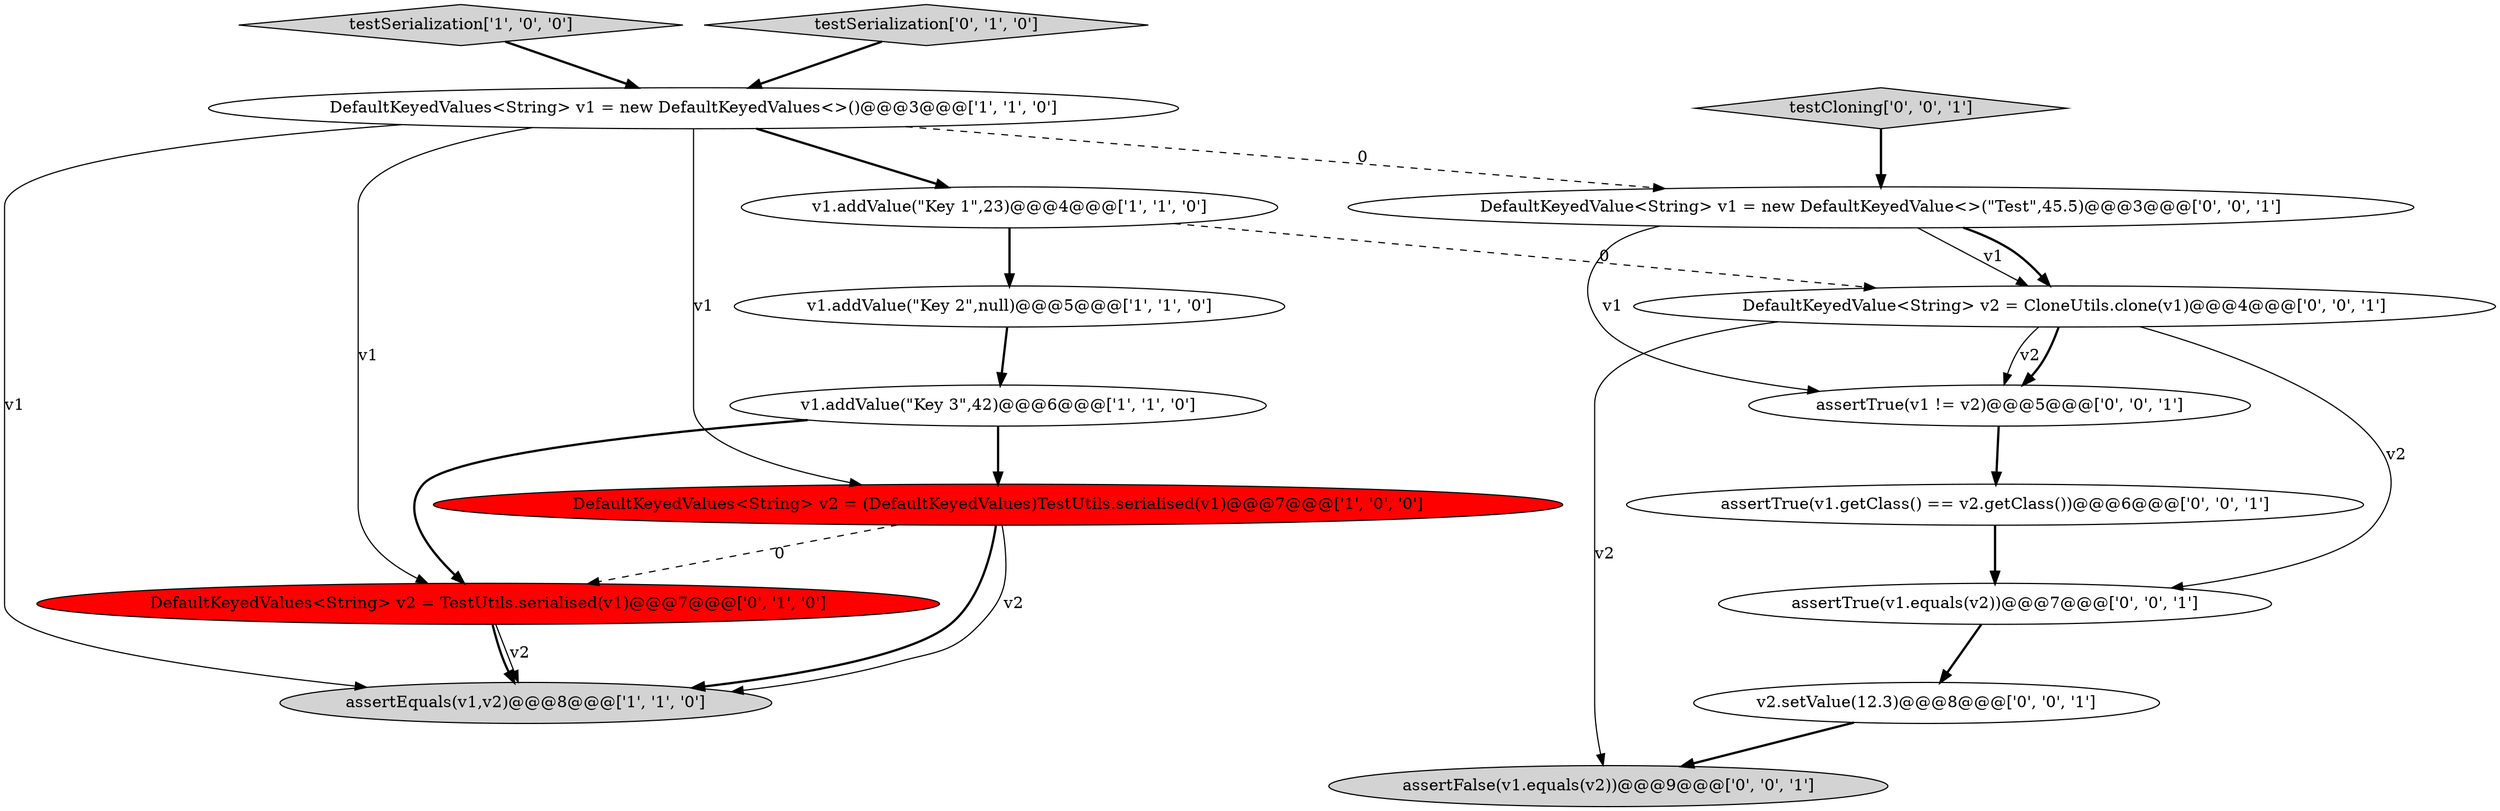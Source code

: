 digraph {
5 [style = filled, label = "v1.addValue(\"Key 3\",42)@@@6@@@['1', '1', '0']", fillcolor = white, shape = ellipse image = "AAA0AAABBB1BBB"];
12 [style = filled, label = "DefaultKeyedValue<String> v2 = CloneUtils.clone(v1)@@@4@@@['0', '0', '1']", fillcolor = white, shape = ellipse image = "AAA0AAABBB3BBB"];
3 [style = filled, label = "testSerialization['1', '0', '0']", fillcolor = lightgray, shape = diamond image = "AAA0AAABBB1BBB"];
8 [style = filled, label = "DefaultKeyedValues<String> v2 = TestUtils.serialised(v1)@@@7@@@['0', '1', '0']", fillcolor = red, shape = ellipse image = "AAA1AAABBB2BBB"];
7 [style = filled, label = "testSerialization['0', '1', '0']", fillcolor = lightgray, shape = diamond image = "AAA0AAABBB2BBB"];
4 [style = filled, label = "v1.addValue(\"Key 2\",null)@@@5@@@['1', '1', '0']", fillcolor = white, shape = ellipse image = "AAA0AAABBB1BBB"];
10 [style = filled, label = "assertTrue(v1.getClass() == v2.getClass())@@@6@@@['0', '0', '1']", fillcolor = white, shape = ellipse image = "AAA0AAABBB3BBB"];
9 [style = filled, label = "assertTrue(v1 != v2)@@@5@@@['0', '0', '1']", fillcolor = white, shape = ellipse image = "AAA0AAABBB3BBB"];
13 [style = filled, label = "DefaultKeyedValue<String> v1 = new DefaultKeyedValue<>(\"Test\",45.5)@@@3@@@['0', '0', '1']", fillcolor = white, shape = ellipse image = "AAA0AAABBB3BBB"];
14 [style = filled, label = "assertFalse(v1.equals(v2))@@@9@@@['0', '0', '1']", fillcolor = lightgray, shape = ellipse image = "AAA0AAABBB3BBB"];
16 [style = filled, label = "v2.setValue(12.3)@@@8@@@['0', '0', '1']", fillcolor = white, shape = ellipse image = "AAA0AAABBB3BBB"];
11 [style = filled, label = "assertTrue(v1.equals(v2))@@@7@@@['0', '0', '1']", fillcolor = white, shape = ellipse image = "AAA0AAABBB3BBB"];
6 [style = filled, label = "DefaultKeyedValues<String> v1 = new DefaultKeyedValues<>()@@@3@@@['1', '1', '0']", fillcolor = white, shape = ellipse image = "AAA0AAABBB1BBB"];
15 [style = filled, label = "testCloning['0', '0', '1']", fillcolor = lightgray, shape = diamond image = "AAA0AAABBB3BBB"];
2 [style = filled, label = "DefaultKeyedValues<String> v2 = (DefaultKeyedValues)TestUtils.serialised(v1)@@@7@@@['1', '0', '0']", fillcolor = red, shape = ellipse image = "AAA1AAABBB1BBB"];
0 [style = filled, label = "assertEquals(v1,v2)@@@8@@@['1', '1', '0']", fillcolor = lightgray, shape = ellipse image = "AAA0AAABBB1BBB"];
1 [style = filled, label = "v1.addValue(\"Key 1\",23)@@@4@@@['1', '1', '0']", fillcolor = white, shape = ellipse image = "AAA0AAABBB1BBB"];
11->16 [style = bold, label=""];
5->8 [style = bold, label=""];
1->4 [style = bold, label=""];
15->13 [style = bold, label=""];
6->2 [style = solid, label="v1"];
8->0 [style = solid, label="v2"];
3->6 [style = bold, label=""];
12->9 [style = solid, label="v2"];
9->10 [style = bold, label=""];
13->12 [style = solid, label="v1"];
12->9 [style = bold, label=""];
2->8 [style = dashed, label="0"];
13->9 [style = solid, label="v1"];
6->8 [style = solid, label="v1"];
8->0 [style = bold, label=""];
6->1 [style = bold, label=""];
1->12 [style = dashed, label="0"];
5->2 [style = bold, label=""];
2->0 [style = bold, label=""];
13->12 [style = bold, label=""];
12->14 [style = solid, label="v2"];
6->13 [style = dashed, label="0"];
2->0 [style = solid, label="v2"];
12->11 [style = solid, label="v2"];
7->6 [style = bold, label=""];
16->14 [style = bold, label=""];
6->0 [style = solid, label="v1"];
4->5 [style = bold, label=""];
10->11 [style = bold, label=""];
}
